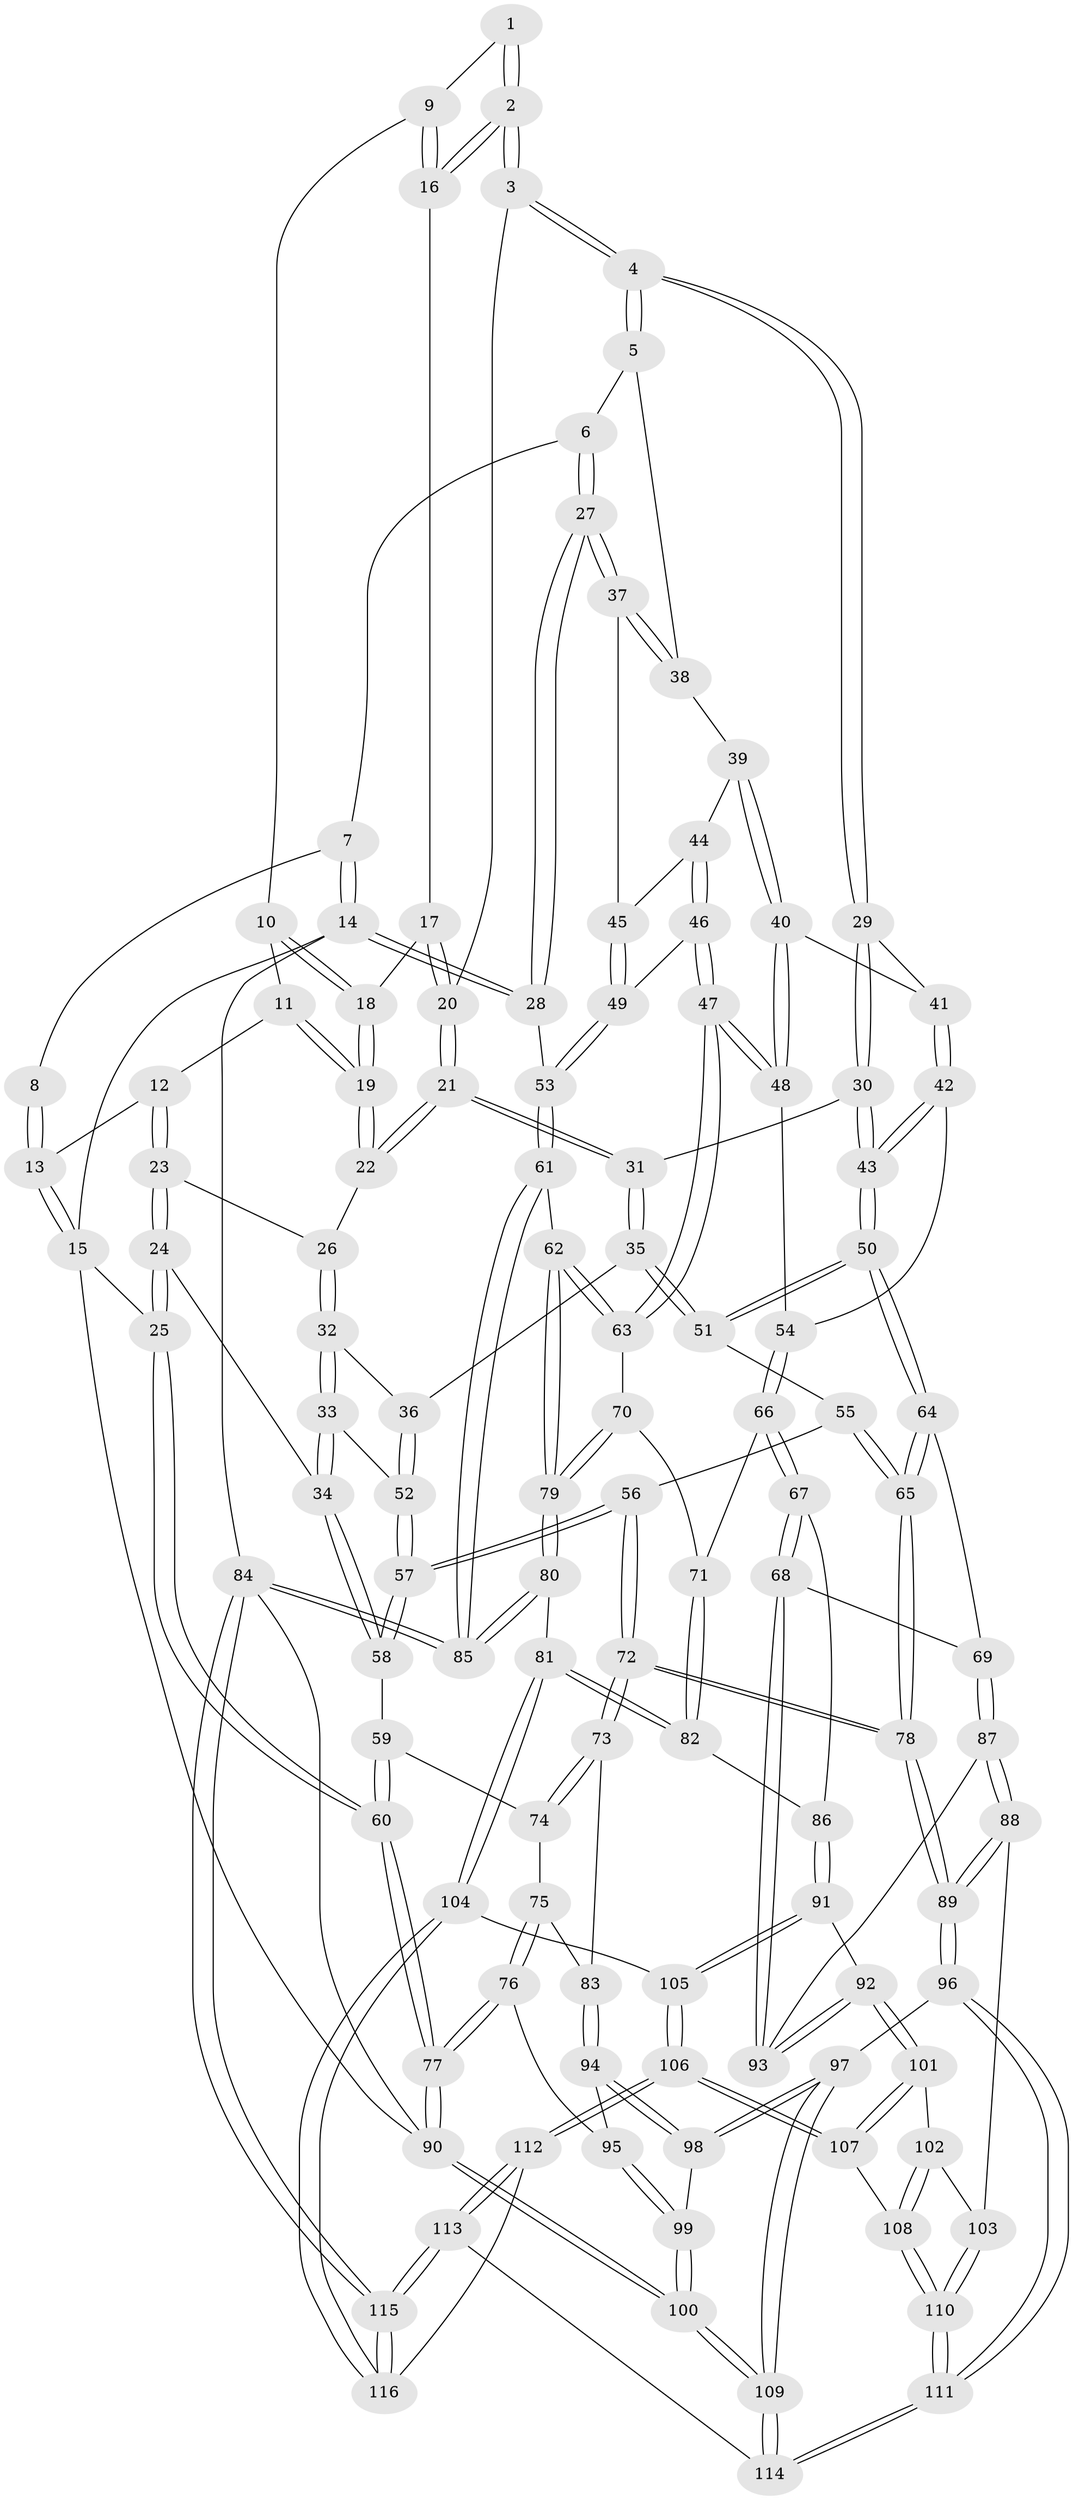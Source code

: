// coarse degree distribution, {3: 0.13793103448275862, 5: 0.3275862068965517, 4: 0.39655172413793105, 6: 0.1206896551724138, 7: 0.017241379310344827}
// Generated by graph-tools (version 1.1) at 2025/21/03/04/25 18:21:28]
// undirected, 116 vertices, 287 edges
graph export_dot {
graph [start="1"]
  node [color=gray90,style=filled];
  1 [pos="+0.37578414762660417+0"];
  2 [pos="+0.5474681453167582+0.11844875027891151"];
  3 [pos="+0.5589817630418977+0.12817202269413172"];
  4 [pos="+0.6273205555399497+0.12528473893870218"];
  5 [pos="+0.634289831128622+0.11832099014019869"];
  6 [pos="+0.6678735847904931+0.014438381980440743"];
  7 [pos="+0.6672999629662719+0"];
  8 [pos="+0.3658389053395621+0"];
  9 [pos="+0.37922360978614755+0"];
  10 [pos="+0.3338533602865333+0.04251508269678408"];
  11 [pos="+0.27525127818492656+0.06852922391014865"];
  12 [pos="+0.14392156493381264+0.017645541439518273"];
  13 [pos="+0.002217191461253984+0"];
  14 [pos="+1+0"];
  15 [pos="+0+0"];
  16 [pos="+0.3960787274783589+0.014749077411812918"];
  17 [pos="+0.39471784807051097+0.08002006177642809"];
  18 [pos="+0.3404745574089027+0.10230308690961852"];
  19 [pos="+0.31776439066896134+0.1516148446580565"];
  20 [pos="+0.44057780484364756+0.1748819013609215"];
  21 [pos="+0.4147013999516394+0.19758142599051473"];
  22 [pos="+0.318169363467804+0.1670875007576582"];
  23 [pos="+0.15127470629614878+0.164615313465383"];
  24 [pos="+0.0351448394644618+0.28653206213541565"];
  25 [pos="+0+0.3484129992646662"];
  26 [pos="+0.24868682235370188+0.20034538912768843"];
  27 [pos="+1+0.1388052231498926"];
  28 [pos="+1+0.09695973232482791"];
  29 [pos="+0.623774876977378+0.19799367514265026"];
  30 [pos="+0.4928721316353043+0.3265651458752335"];
  31 [pos="+0.4116656657522591+0.2946006056343978"];
  32 [pos="+0.2696728763512841+0.2865736067438321"];
  33 [pos="+0.14541112643815668+0.3408454170354158"];
  34 [pos="+0.1370283513573319+0.342046641776897"];
  35 [pos="+0.3672792422747647+0.3329019499168471"];
  36 [pos="+0.30766630147511526+0.32526208981127497"];
  37 [pos="+1+0.14984806955709676"];
  38 [pos="+0.6931806418182005+0.14732493093506147"];
  39 [pos="+0.8449867091134714+0.27985861645234433"];
  40 [pos="+0.7501588635877775+0.3417757659600748"];
  41 [pos="+0.6509166652846889+0.2803842316136772"];
  42 [pos="+0.591962454790214+0.4157094888121916"];
  43 [pos="+0.5435416261147146+0.4235748652973832"];
  44 [pos="+0.858723653972232+0.27967146682271654"];
  45 [pos="+0.8769293471649386+0.2697260896706447"];
  46 [pos="+0.8741664225684874+0.4298613581862866"];
  47 [pos="+0.8306601189325991+0.49460239430340486"];
  48 [pos="+0.7455421509595698+0.40825746962853715"];
  49 [pos="+0.9459342651990049+0.41209891089565015"];
  50 [pos="+0.4821074924348994+0.49671229549654455"];
  51 [pos="+0.3821502785465845+0.43144543677559544"];
  52 [pos="+0.26527844661427435+0.3780811310059539"];
  53 [pos="+1+0.37827131657396545"];
  54 [pos="+0.6428859768546618+0.4439871027340968"];
  55 [pos="+0.3432581101363927+0.45358780623975686"];
  56 [pos="+0.2485549517091912+0.4869022329364115"];
  57 [pos="+0.24269211637956634+0.48045686418993244"];
  58 [pos="+0.1907616566826058+0.4622356780808791"];
  59 [pos="+0.11288042126111687+0.4950924376887143"];
  60 [pos="+0+0.40643555943705667"];
  61 [pos="+1+0.4651890697682389"];
  62 [pos="+0.9670383789190319+0.5440113561845634"];
  63 [pos="+0.8311132378529498+0.5002851992268361"];
  64 [pos="+0.4815513747000129+0.5350833209943678"];
  65 [pos="+0.37312483066018876+0.5989332215670009"];
  66 [pos="+0.6770381997995316+0.5702417142885623"];
  67 [pos="+0.6511280265767905+0.6004439769138902"];
  68 [pos="+0.5922842668104711+0.6208630310333144"];
  69 [pos="+0.527196043482338+0.5852510907744892"];
  70 [pos="+0.8206265007612593+0.5170143121293741"];
  71 [pos="+0.7876205697893703+0.5492021611611639"];
  72 [pos="+0.2667081962370835+0.6246213996334836"];
  73 [pos="+0.23875533918505487+0.6289919305421243"];
  74 [pos="+0.11689951388000683+0.5164568661324196"];
  75 [pos="+0.10603167520121752+0.5992709260885941"];
  76 [pos="+0+0.61250307514364"];
  77 [pos="+0+0.5644891644616807"];
  78 [pos="+0.30549225270926034+0.6504285290036622"];
  79 [pos="+0.9232496136302728+0.6853335322155576"];
  80 [pos="+0.9220320810816383+0.7605092796066624"];
  81 [pos="+0.8594159005620711+0.7923336187808603"];
  82 [pos="+0.8145139736132894+0.7231312901352903"];
  83 [pos="+0.18348396333430264+0.6452894995401822"];
  84 [pos="+1+1"];
  85 [pos="+1+0.7612414279964064"];
  86 [pos="+0.7020796527787989+0.6668179209285741"];
  87 [pos="+0.4510514325878393+0.7067361156652677"];
  88 [pos="+0.36201359828199886+0.7603807548882691"];
  89 [pos="+0.34377614928675915+0.7579859821826919"];
  90 [pos="+0+1"];
  91 [pos="+0.6630635052800742+0.768105432260741"];
  92 [pos="+0.5870418783055141+0.7418727317741228"];
  93 [pos="+0.5816348353468891+0.7159040113484979"];
  94 [pos="+0.1310168179568919+0.7063813369522487"];
  95 [pos="+0.04283730456570549+0.7027709606527732"];
  96 [pos="+0.3233057391905075+0.7881938190176896"];
  97 [pos="+0.22293573463548125+0.8623622831703681"];
  98 [pos="+0.14712934700339814+0.7919933621295737"];
  99 [pos="+0.04653987739361336+0.8091208743722568"];
  100 [pos="+0+1"];
  101 [pos="+0.5694601915773958+0.7674848804405439"];
  102 [pos="+0.5006914566418013+0.7783256777993042"];
  103 [pos="+0.4125341125946889+0.7880404113855315"];
  104 [pos="+0.8543828234185007+0.8004578758090808"];
  105 [pos="+0.7087628129705402+0.8053504033614618"];
  106 [pos="+0.6301076620017643+0.9032192327574238"];
  107 [pos="+0.5673778194475197+0.8687777600452675"];
  108 [pos="+0.5286837502169551+0.8823276695418028"];
  109 [pos="+0.07074622757435951+1"];
  110 [pos="+0.49405819089002617+0.8956216457538686"];
  111 [pos="+0.43588666855317054+1"];
  112 [pos="+0.6370623905225818+0.9249678040398912"];
  113 [pos="+0.581766546357312+1"];
  114 [pos="+0.42681262649396917+1"];
  115 [pos="+0.9630985652284633+1"];
  116 [pos="+0.8521326405243435+0.9453952133868806"];
  1 -- 2;
  1 -- 2;
  1 -- 9;
  2 -- 3;
  2 -- 3;
  2 -- 16;
  2 -- 16;
  3 -- 4;
  3 -- 4;
  3 -- 20;
  4 -- 5;
  4 -- 5;
  4 -- 29;
  4 -- 29;
  5 -- 6;
  5 -- 38;
  6 -- 7;
  6 -- 27;
  6 -- 27;
  7 -- 8;
  7 -- 14;
  7 -- 14;
  8 -- 13;
  8 -- 13;
  9 -- 10;
  9 -- 16;
  9 -- 16;
  10 -- 11;
  10 -- 18;
  10 -- 18;
  11 -- 12;
  11 -- 19;
  11 -- 19;
  12 -- 13;
  12 -- 23;
  12 -- 23;
  13 -- 15;
  13 -- 15;
  14 -- 15;
  14 -- 28;
  14 -- 28;
  14 -- 84;
  15 -- 25;
  15 -- 90;
  16 -- 17;
  17 -- 18;
  17 -- 20;
  17 -- 20;
  18 -- 19;
  18 -- 19;
  19 -- 22;
  19 -- 22;
  20 -- 21;
  20 -- 21;
  21 -- 22;
  21 -- 22;
  21 -- 31;
  21 -- 31;
  22 -- 26;
  23 -- 24;
  23 -- 24;
  23 -- 26;
  24 -- 25;
  24 -- 25;
  24 -- 34;
  25 -- 60;
  25 -- 60;
  26 -- 32;
  26 -- 32;
  27 -- 28;
  27 -- 28;
  27 -- 37;
  27 -- 37;
  28 -- 53;
  29 -- 30;
  29 -- 30;
  29 -- 41;
  30 -- 31;
  30 -- 43;
  30 -- 43;
  31 -- 35;
  31 -- 35;
  32 -- 33;
  32 -- 33;
  32 -- 36;
  33 -- 34;
  33 -- 34;
  33 -- 52;
  34 -- 58;
  34 -- 58;
  35 -- 36;
  35 -- 51;
  35 -- 51;
  36 -- 52;
  36 -- 52;
  37 -- 38;
  37 -- 38;
  37 -- 45;
  38 -- 39;
  39 -- 40;
  39 -- 40;
  39 -- 44;
  40 -- 41;
  40 -- 48;
  40 -- 48;
  41 -- 42;
  41 -- 42;
  42 -- 43;
  42 -- 43;
  42 -- 54;
  43 -- 50;
  43 -- 50;
  44 -- 45;
  44 -- 46;
  44 -- 46;
  45 -- 49;
  45 -- 49;
  46 -- 47;
  46 -- 47;
  46 -- 49;
  47 -- 48;
  47 -- 48;
  47 -- 63;
  47 -- 63;
  48 -- 54;
  49 -- 53;
  49 -- 53;
  50 -- 51;
  50 -- 51;
  50 -- 64;
  50 -- 64;
  51 -- 55;
  52 -- 57;
  52 -- 57;
  53 -- 61;
  53 -- 61;
  54 -- 66;
  54 -- 66;
  55 -- 56;
  55 -- 65;
  55 -- 65;
  56 -- 57;
  56 -- 57;
  56 -- 72;
  56 -- 72;
  57 -- 58;
  57 -- 58;
  58 -- 59;
  59 -- 60;
  59 -- 60;
  59 -- 74;
  60 -- 77;
  60 -- 77;
  61 -- 62;
  61 -- 85;
  61 -- 85;
  62 -- 63;
  62 -- 63;
  62 -- 79;
  62 -- 79;
  63 -- 70;
  64 -- 65;
  64 -- 65;
  64 -- 69;
  65 -- 78;
  65 -- 78;
  66 -- 67;
  66 -- 67;
  66 -- 71;
  67 -- 68;
  67 -- 68;
  67 -- 86;
  68 -- 69;
  68 -- 93;
  68 -- 93;
  69 -- 87;
  69 -- 87;
  70 -- 71;
  70 -- 79;
  70 -- 79;
  71 -- 82;
  71 -- 82;
  72 -- 73;
  72 -- 73;
  72 -- 78;
  72 -- 78;
  73 -- 74;
  73 -- 74;
  73 -- 83;
  74 -- 75;
  75 -- 76;
  75 -- 76;
  75 -- 83;
  76 -- 77;
  76 -- 77;
  76 -- 95;
  77 -- 90;
  77 -- 90;
  78 -- 89;
  78 -- 89;
  79 -- 80;
  79 -- 80;
  80 -- 81;
  80 -- 85;
  80 -- 85;
  81 -- 82;
  81 -- 82;
  81 -- 104;
  81 -- 104;
  82 -- 86;
  83 -- 94;
  83 -- 94;
  84 -- 85;
  84 -- 85;
  84 -- 115;
  84 -- 115;
  84 -- 90;
  86 -- 91;
  86 -- 91;
  87 -- 88;
  87 -- 88;
  87 -- 93;
  88 -- 89;
  88 -- 89;
  88 -- 103;
  89 -- 96;
  89 -- 96;
  90 -- 100;
  90 -- 100;
  91 -- 92;
  91 -- 105;
  91 -- 105;
  92 -- 93;
  92 -- 93;
  92 -- 101;
  92 -- 101;
  94 -- 95;
  94 -- 98;
  94 -- 98;
  95 -- 99;
  95 -- 99;
  96 -- 97;
  96 -- 111;
  96 -- 111;
  97 -- 98;
  97 -- 98;
  97 -- 109;
  97 -- 109;
  98 -- 99;
  99 -- 100;
  99 -- 100;
  100 -- 109;
  100 -- 109;
  101 -- 102;
  101 -- 107;
  101 -- 107;
  102 -- 103;
  102 -- 108;
  102 -- 108;
  103 -- 110;
  103 -- 110;
  104 -- 105;
  104 -- 116;
  104 -- 116;
  105 -- 106;
  105 -- 106;
  106 -- 107;
  106 -- 107;
  106 -- 112;
  106 -- 112;
  107 -- 108;
  108 -- 110;
  108 -- 110;
  109 -- 114;
  109 -- 114;
  110 -- 111;
  110 -- 111;
  111 -- 114;
  111 -- 114;
  112 -- 113;
  112 -- 113;
  112 -- 116;
  113 -- 114;
  113 -- 115;
  113 -- 115;
  115 -- 116;
  115 -- 116;
}
